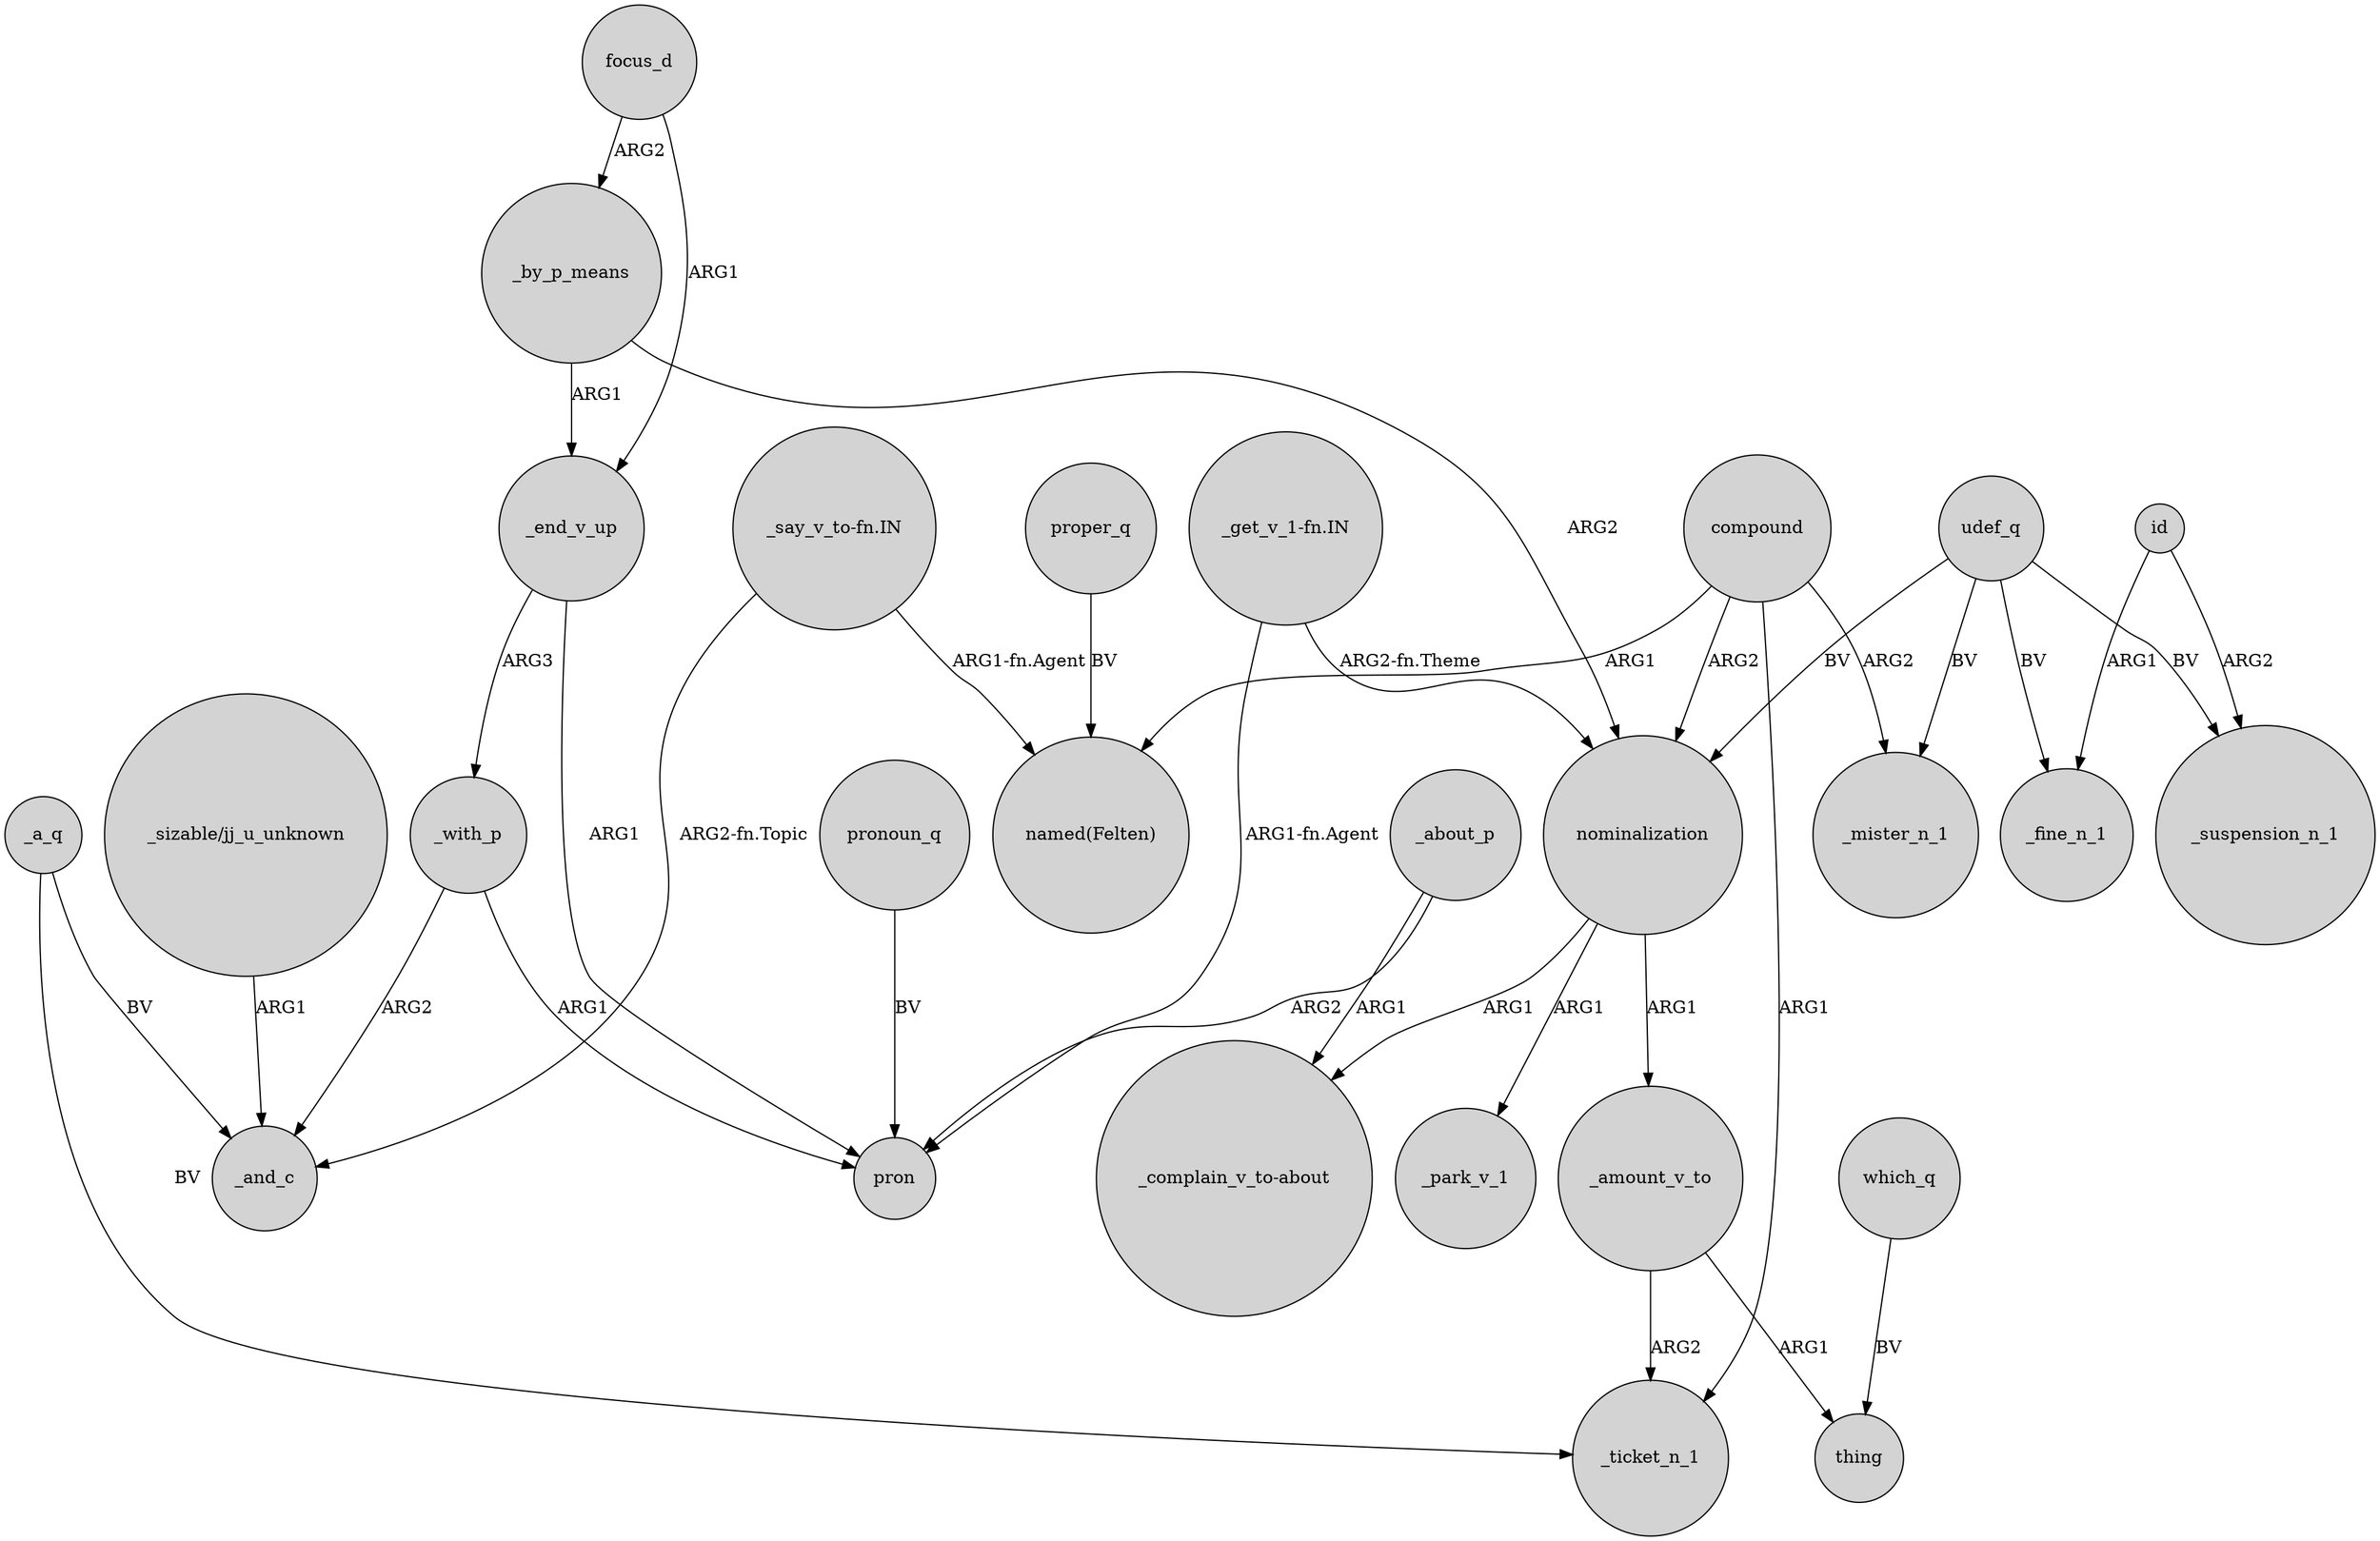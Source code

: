 digraph {
	node [shape=circle style=filled]
	_with_p -> _and_c [label=ARG2]
	"_say_v_to-fn.IN" -> "named(Felten)" [label="ARG1-fn.Agent"]
	_by_p_means -> nominalization [label=ARG2]
	"_get_v_1-fn.IN" -> nominalization [label="ARG2-fn.Theme"]
	id -> _suspension_n_1 [label=ARG2]
	focus_d -> _end_v_up [label=ARG1]
	compound -> _mister_n_1 [label=ARG2]
	focus_d -> _by_p_means [label=ARG2]
	udef_q -> _mister_n_1 [label=BV]
	compound -> nominalization [label=ARG2]
	_with_p -> pron [label=ARG1]
	_about_p -> pron [label=ARG2]
	udef_q -> _suspension_n_1 [label=BV]
	_end_v_up -> _with_p [label=ARG3]
	pronoun_q -> pron [label=BV]
	_by_p_means -> _end_v_up [label=ARG1]
	"_get_v_1-fn.IN" -> pron [label="ARG1-fn.Agent"]
	_about_p -> "_complain_v_to-about" [label=ARG1]
	"_sizable/jj_u_unknown" -> _and_c [label=ARG1]
	nominalization -> "_complain_v_to-about" [label=ARG1]
	_a_q -> _ticket_n_1 [label=BV]
	_a_q -> _and_c [label=BV]
	which_q -> thing [label=BV]
	"_say_v_to-fn.IN" -> _and_c [label="ARG2-fn.Topic"]
	_end_v_up -> pron [label=ARG1]
	udef_q -> _fine_n_1 [label=BV]
	compound -> _ticket_n_1 [label=ARG1]
	udef_q -> nominalization [label=BV]
	proper_q -> "named(Felten)" [label=BV]
	_amount_v_to -> _ticket_n_1 [label=ARG2]
	_amount_v_to -> thing [label=ARG1]
	compound -> "named(Felten)" [label=ARG1]
	nominalization -> _amount_v_to [label=ARG1]
	id -> _fine_n_1 [label=ARG1]
	nominalization -> _park_v_1 [label=ARG1]
}
